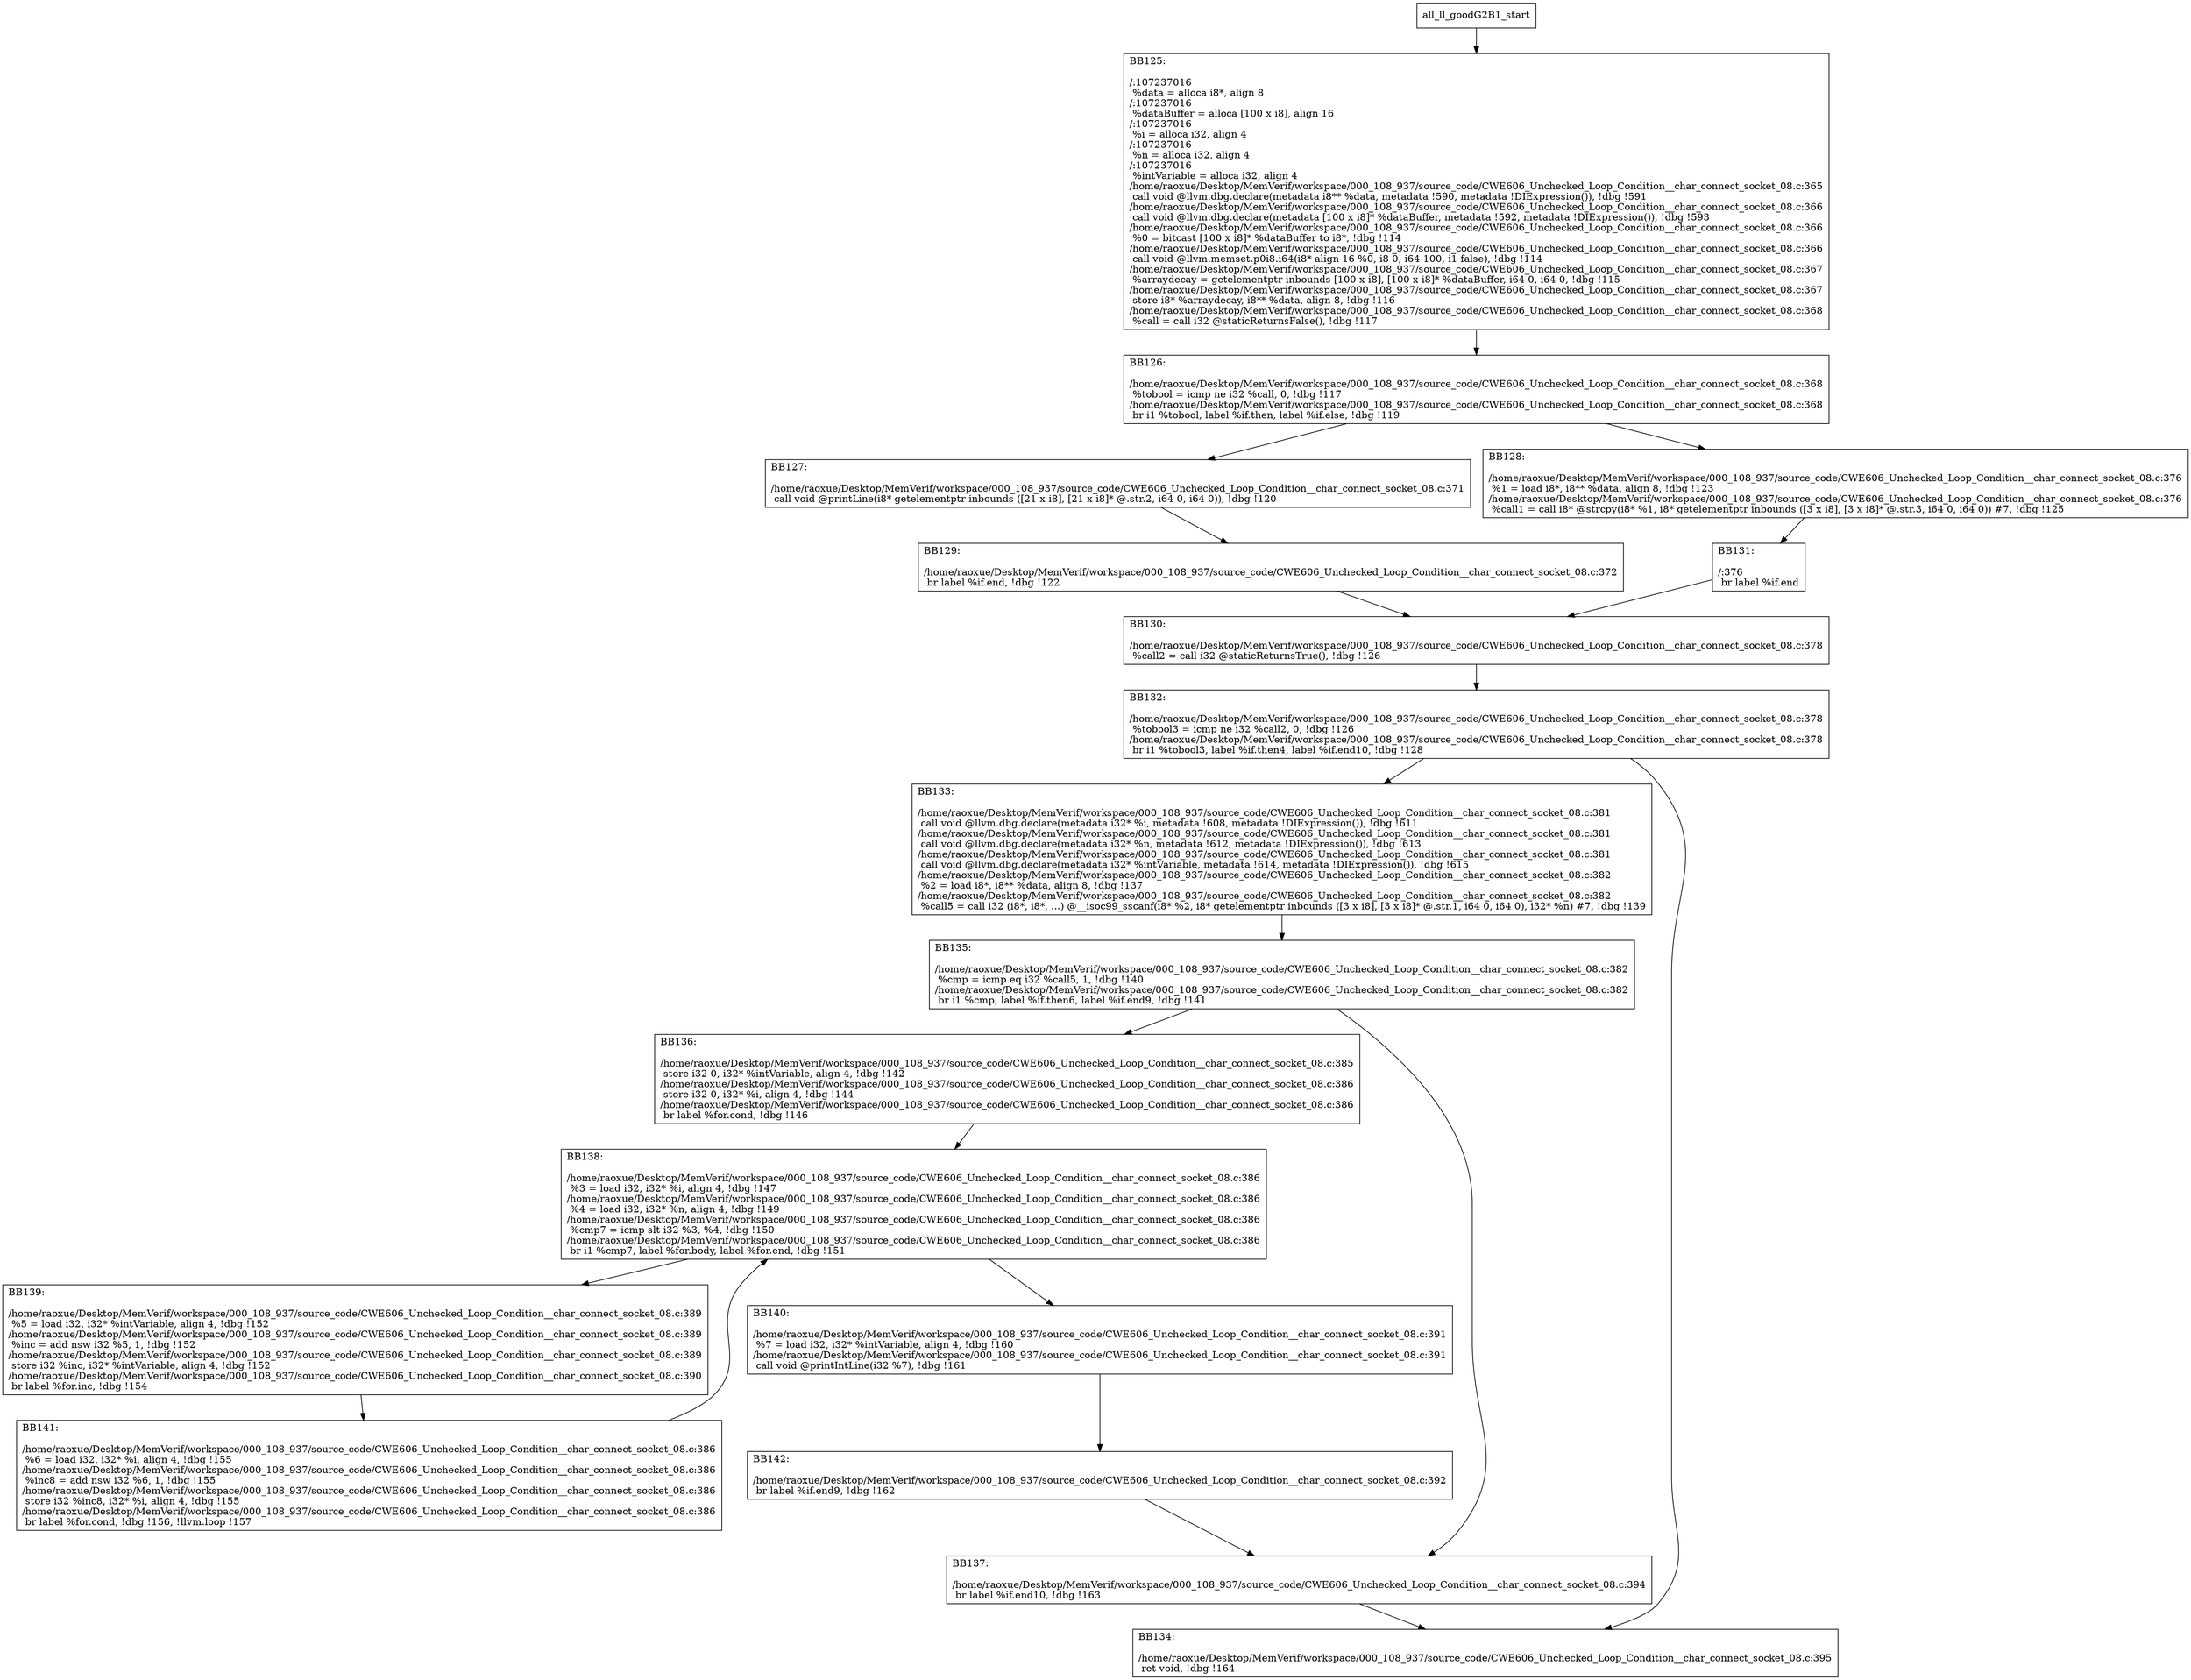digraph "CFG for'all_ll_goodG2B1' function" {
	BBall_ll_goodG2B1_start[shape=record,label="{all_ll_goodG2B1_start}"];
	BBall_ll_goodG2B1_start-> all_ll_goodG2B1BB125;
	all_ll_goodG2B1BB125 [shape=record, label="{BB125:\l\l/:107237016\l
  %data = alloca i8*, align 8\l
/:107237016\l
  %dataBuffer = alloca [100 x i8], align 16\l
/:107237016\l
  %i = alloca i32, align 4\l
/:107237016\l
  %n = alloca i32, align 4\l
/:107237016\l
  %intVariable = alloca i32, align 4\l
/home/raoxue/Desktop/MemVerif/workspace/000_108_937/source_code/CWE606_Unchecked_Loop_Condition__char_connect_socket_08.c:365\l
  call void @llvm.dbg.declare(metadata i8** %data, metadata !590, metadata !DIExpression()), !dbg !591\l
/home/raoxue/Desktop/MemVerif/workspace/000_108_937/source_code/CWE606_Unchecked_Loop_Condition__char_connect_socket_08.c:366\l
  call void @llvm.dbg.declare(metadata [100 x i8]* %dataBuffer, metadata !592, metadata !DIExpression()), !dbg !593\l
/home/raoxue/Desktop/MemVerif/workspace/000_108_937/source_code/CWE606_Unchecked_Loop_Condition__char_connect_socket_08.c:366\l
  %0 = bitcast [100 x i8]* %dataBuffer to i8*, !dbg !114\l
/home/raoxue/Desktop/MemVerif/workspace/000_108_937/source_code/CWE606_Unchecked_Loop_Condition__char_connect_socket_08.c:366\l
  call void @llvm.memset.p0i8.i64(i8* align 16 %0, i8 0, i64 100, i1 false), !dbg !114\l
/home/raoxue/Desktop/MemVerif/workspace/000_108_937/source_code/CWE606_Unchecked_Loop_Condition__char_connect_socket_08.c:367\l
  %arraydecay = getelementptr inbounds [100 x i8], [100 x i8]* %dataBuffer, i64 0, i64 0, !dbg !115\l
/home/raoxue/Desktop/MemVerif/workspace/000_108_937/source_code/CWE606_Unchecked_Loop_Condition__char_connect_socket_08.c:367\l
  store i8* %arraydecay, i8** %data, align 8, !dbg !116\l
/home/raoxue/Desktop/MemVerif/workspace/000_108_937/source_code/CWE606_Unchecked_Loop_Condition__char_connect_socket_08.c:368\l
  %call = call i32 @staticReturnsFalse(), !dbg !117\l
}"];
	all_ll_goodG2B1BB125-> all_ll_goodG2B1BB126;
	all_ll_goodG2B1BB126 [shape=record, label="{BB126:\l\l/home/raoxue/Desktop/MemVerif/workspace/000_108_937/source_code/CWE606_Unchecked_Loop_Condition__char_connect_socket_08.c:368\l
  %tobool = icmp ne i32 %call, 0, !dbg !117\l
/home/raoxue/Desktop/MemVerif/workspace/000_108_937/source_code/CWE606_Unchecked_Loop_Condition__char_connect_socket_08.c:368\l
  br i1 %tobool, label %if.then, label %if.else, !dbg !119\l
}"];
	all_ll_goodG2B1BB126-> all_ll_goodG2B1BB127;
	all_ll_goodG2B1BB126-> all_ll_goodG2B1BB128;
	all_ll_goodG2B1BB127 [shape=record, label="{BB127:\l\l/home/raoxue/Desktop/MemVerif/workspace/000_108_937/source_code/CWE606_Unchecked_Loop_Condition__char_connect_socket_08.c:371\l
  call void @printLine(i8* getelementptr inbounds ([21 x i8], [21 x i8]* @.str.2, i64 0, i64 0)), !dbg !120\l
}"];
	all_ll_goodG2B1BB127-> all_ll_goodG2B1BB129;
	all_ll_goodG2B1BB129 [shape=record, label="{BB129:\l\l/home/raoxue/Desktop/MemVerif/workspace/000_108_937/source_code/CWE606_Unchecked_Loop_Condition__char_connect_socket_08.c:372\l
  br label %if.end, !dbg !122\l
}"];
	all_ll_goodG2B1BB129-> all_ll_goodG2B1BB130;
	all_ll_goodG2B1BB128 [shape=record, label="{BB128:\l\l/home/raoxue/Desktop/MemVerif/workspace/000_108_937/source_code/CWE606_Unchecked_Loop_Condition__char_connect_socket_08.c:376\l
  %1 = load i8*, i8** %data, align 8, !dbg !123\l
/home/raoxue/Desktop/MemVerif/workspace/000_108_937/source_code/CWE606_Unchecked_Loop_Condition__char_connect_socket_08.c:376\l
  %call1 = call i8* @strcpy(i8* %1, i8* getelementptr inbounds ([3 x i8], [3 x i8]* @.str.3, i64 0, i64 0)) #7, !dbg !125\l
}"];
	all_ll_goodG2B1BB128-> all_ll_goodG2B1BB131;
	all_ll_goodG2B1BB131 [shape=record, label="{BB131:\l\l/:376\l
  br label %if.end\l
}"];
	all_ll_goodG2B1BB131-> all_ll_goodG2B1BB130;
	all_ll_goodG2B1BB130 [shape=record, label="{BB130:\l\l/home/raoxue/Desktop/MemVerif/workspace/000_108_937/source_code/CWE606_Unchecked_Loop_Condition__char_connect_socket_08.c:378\l
  %call2 = call i32 @staticReturnsTrue(), !dbg !126\l
}"];
	all_ll_goodG2B1BB130-> all_ll_goodG2B1BB132;
	all_ll_goodG2B1BB132 [shape=record, label="{BB132:\l\l/home/raoxue/Desktop/MemVerif/workspace/000_108_937/source_code/CWE606_Unchecked_Loop_Condition__char_connect_socket_08.c:378\l
  %tobool3 = icmp ne i32 %call2, 0, !dbg !126\l
/home/raoxue/Desktop/MemVerif/workspace/000_108_937/source_code/CWE606_Unchecked_Loop_Condition__char_connect_socket_08.c:378\l
  br i1 %tobool3, label %if.then4, label %if.end10, !dbg !128\l
}"];
	all_ll_goodG2B1BB132-> all_ll_goodG2B1BB133;
	all_ll_goodG2B1BB132-> all_ll_goodG2B1BB134;
	all_ll_goodG2B1BB133 [shape=record, label="{BB133:\l\l/home/raoxue/Desktop/MemVerif/workspace/000_108_937/source_code/CWE606_Unchecked_Loop_Condition__char_connect_socket_08.c:381\l
  call void @llvm.dbg.declare(metadata i32* %i, metadata !608, metadata !DIExpression()), !dbg !611\l
/home/raoxue/Desktop/MemVerif/workspace/000_108_937/source_code/CWE606_Unchecked_Loop_Condition__char_connect_socket_08.c:381\l
  call void @llvm.dbg.declare(metadata i32* %n, metadata !612, metadata !DIExpression()), !dbg !613\l
/home/raoxue/Desktop/MemVerif/workspace/000_108_937/source_code/CWE606_Unchecked_Loop_Condition__char_connect_socket_08.c:381\l
  call void @llvm.dbg.declare(metadata i32* %intVariable, metadata !614, metadata !DIExpression()), !dbg !615\l
/home/raoxue/Desktop/MemVerif/workspace/000_108_937/source_code/CWE606_Unchecked_Loop_Condition__char_connect_socket_08.c:382\l
  %2 = load i8*, i8** %data, align 8, !dbg !137\l
/home/raoxue/Desktop/MemVerif/workspace/000_108_937/source_code/CWE606_Unchecked_Loop_Condition__char_connect_socket_08.c:382\l
  %call5 = call i32 (i8*, i8*, ...) @__isoc99_sscanf(i8* %2, i8* getelementptr inbounds ([3 x i8], [3 x i8]* @.str.1, i64 0, i64 0), i32* %n) #7, !dbg !139\l
}"];
	all_ll_goodG2B1BB133-> all_ll_goodG2B1BB135;
	all_ll_goodG2B1BB135 [shape=record, label="{BB135:\l\l/home/raoxue/Desktop/MemVerif/workspace/000_108_937/source_code/CWE606_Unchecked_Loop_Condition__char_connect_socket_08.c:382\l
  %cmp = icmp eq i32 %call5, 1, !dbg !140\l
/home/raoxue/Desktop/MemVerif/workspace/000_108_937/source_code/CWE606_Unchecked_Loop_Condition__char_connect_socket_08.c:382\l
  br i1 %cmp, label %if.then6, label %if.end9, !dbg !141\l
}"];
	all_ll_goodG2B1BB135-> all_ll_goodG2B1BB136;
	all_ll_goodG2B1BB135-> all_ll_goodG2B1BB137;
	all_ll_goodG2B1BB136 [shape=record, label="{BB136:\l\l/home/raoxue/Desktop/MemVerif/workspace/000_108_937/source_code/CWE606_Unchecked_Loop_Condition__char_connect_socket_08.c:385\l
  store i32 0, i32* %intVariable, align 4, !dbg !142\l
/home/raoxue/Desktop/MemVerif/workspace/000_108_937/source_code/CWE606_Unchecked_Loop_Condition__char_connect_socket_08.c:386\l
  store i32 0, i32* %i, align 4, !dbg !144\l
/home/raoxue/Desktop/MemVerif/workspace/000_108_937/source_code/CWE606_Unchecked_Loop_Condition__char_connect_socket_08.c:386\l
  br label %for.cond, !dbg !146\l
}"];
	all_ll_goodG2B1BB136-> all_ll_goodG2B1BB138;
	all_ll_goodG2B1BB138 [shape=record, label="{BB138:\l\l/home/raoxue/Desktop/MemVerif/workspace/000_108_937/source_code/CWE606_Unchecked_Loop_Condition__char_connect_socket_08.c:386\l
  %3 = load i32, i32* %i, align 4, !dbg !147\l
/home/raoxue/Desktop/MemVerif/workspace/000_108_937/source_code/CWE606_Unchecked_Loop_Condition__char_connect_socket_08.c:386\l
  %4 = load i32, i32* %n, align 4, !dbg !149\l
/home/raoxue/Desktop/MemVerif/workspace/000_108_937/source_code/CWE606_Unchecked_Loop_Condition__char_connect_socket_08.c:386\l
  %cmp7 = icmp slt i32 %3, %4, !dbg !150\l
/home/raoxue/Desktop/MemVerif/workspace/000_108_937/source_code/CWE606_Unchecked_Loop_Condition__char_connect_socket_08.c:386\l
  br i1 %cmp7, label %for.body, label %for.end, !dbg !151\l
}"];
	all_ll_goodG2B1BB138-> all_ll_goodG2B1BB139;
	all_ll_goodG2B1BB138-> all_ll_goodG2B1BB140;
	all_ll_goodG2B1BB139 [shape=record, label="{BB139:\l\l/home/raoxue/Desktop/MemVerif/workspace/000_108_937/source_code/CWE606_Unchecked_Loop_Condition__char_connect_socket_08.c:389\l
  %5 = load i32, i32* %intVariable, align 4, !dbg !152\l
/home/raoxue/Desktop/MemVerif/workspace/000_108_937/source_code/CWE606_Unchecked_Loop_Condition__char_connect_socket_08.c:389\l
  %inc = add nsw i32 %5, 1, !dbg !152\l
/home/raoxue/Desktop/MemVerif/workspace/000_108_937/source_code/CWE606_Unchecked_Loop_Condition__char_connect_socket_08.c:389\l
  store i32 %inc, i32* %intVariable, align 4, !dbg !152\l
/home/raoxue/Desktop/MemVerif/workspace/000_108_937/source_code/CWE606_Unchecked_Loop_Condition__char_connect_socket_08.c:390\l
  br label %for.inc, !dbg !154\l
}"];
	all_ll_goodG2B1BB139-> all_ll_goodG2B1BB141;
	all_ll_goodG2B1BB141 [shape=record, label="{BB141:\l\l/home/raoxue/Desktop/MemVerif/workspace/000_108_937/source_code/CWE606_Unchecked_Loop_Condition__char_connect_socket_08.c:386\l
  %6 = load i32, i32* %i, align 4, !dbg !155\l
/home/raoxue/Desktop/MemVerif/workspace/000_108_937/source_code/CWE606_Unchecked_Loop_Condition__char_connect_socket_08.c:386\l
  %inc8 = add nsw i32 %6, 1, !dbg !155\l
/home/raoxue/Desktop/MemVerif/workspace/000_108_937/source_code/CWE606_Unchecked_Loop_Condition__char_connect_socket_08.c:386\l
  store i32 %inc8, i32* %i, align 4, !dbg !155\l
/home/raoxue/Desktop/MemVerif/workspace/000_108_937/source_code/CWE606_Unchecked_Loop_Condition__char_connect_socket_08.c:386\l
  br label %for.cond, !dbg !156, !llvm.loop !157\l
}"];
	all_ll_goodG2B1BB141-> all_ll_goodG2B1BB138;
	all_ll_goodG2B1BB140 [shape=record, label="{BB140:\l\l/home/raoxue/Desktop/MemVerif/workspace/000_108_937/source_code/CWE606_Unchecked_Loop_Condition__char_connect_socket_08.c:391\l
  %7 = load i32, i32* %intVariable, align 4, !dbg !160\l
/home/raoxue/Desktop/MemVerif/workspace/000_108_937/source_code/CWE606_Unchecked_Loop_Condition__char_connect_socket_08.c:391\l
  call void @printIntLine(i32 %7), !dbg !161\l
}"];
	all_ll_goodG2B1BB140-> all_ll_goodG2B1BB142;
	all_ll_goodG2B1BB142 [shape=record, label="{BB142:\l\l/home/raoxue/Desktop/MemVerif/workspace/000_108_937/source_code/CWE606_Unchecked_Loop_Condition__char_connect_socket_08.c:392\l
  br label %if.end9, !dbg !162\l
}"];
	all_ll_goodG2B1BB142-> all_ll_goodG2B1BB137;
	all_ll_goodG2B1BB137 [shape=record, label="{BB137:\l\l/home/raoxue/Desktop/MemVerif/workspace/000_108_937/source_code/CWE606_Unchecked_Loop_Condition__char_connect_socket_08.c:394\l
  br label %if.end10, !dbg !163\l
}"];
	all_ll_goodG2B1BB137-> all_ll_goodG2B1BB134;
	all_ll_goodG2B1BB134 [shape=record, label="{BB134:\l\l/home/raoxue/Desktop/MemVerif/workspace/000_108_937/source_code/CWE606_Unchecked_Loop_Condition__char_connect_socket_08.c:395\l
  ret void, !dbg !164\l
}"];
}
